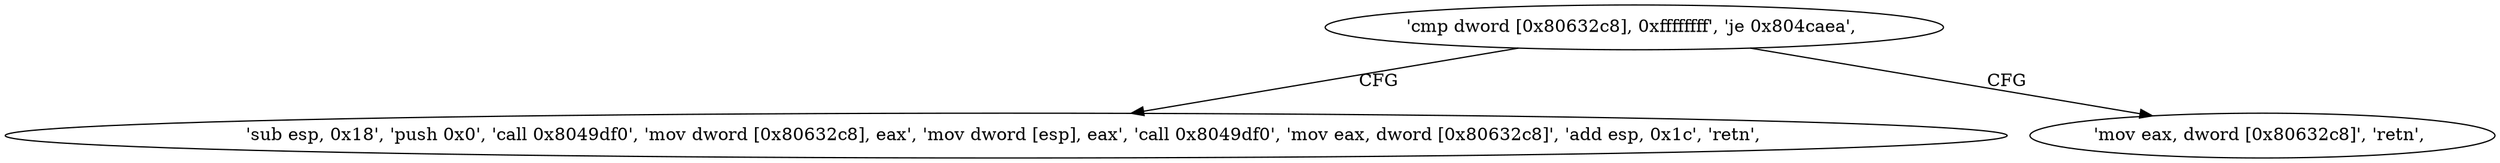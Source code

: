 digraph "func" {
"134531803" [label = "'cmp dword [0x80632c8], 0xffffffff', 'je 0x804caea', " ]
"134531818" [label = "'sub esp, 0x18', 'push 0x0', 'call 0x8049df0', 'mov dword [0x80632c8], eax', 'mov dword [esp], eax', 'call 0x8049df0', 'mov eax, dword [0x80632c8]', 'add esp, 0x1c', 'retn', " ]
"134531812" [label = "'mov eax, dword [0x80632c8]', 'retn', " ]
"134531803" -> "134531818" [ label = "CFG" ]
"134531803" -> "134531812" [ label = "CFG" ]
}
